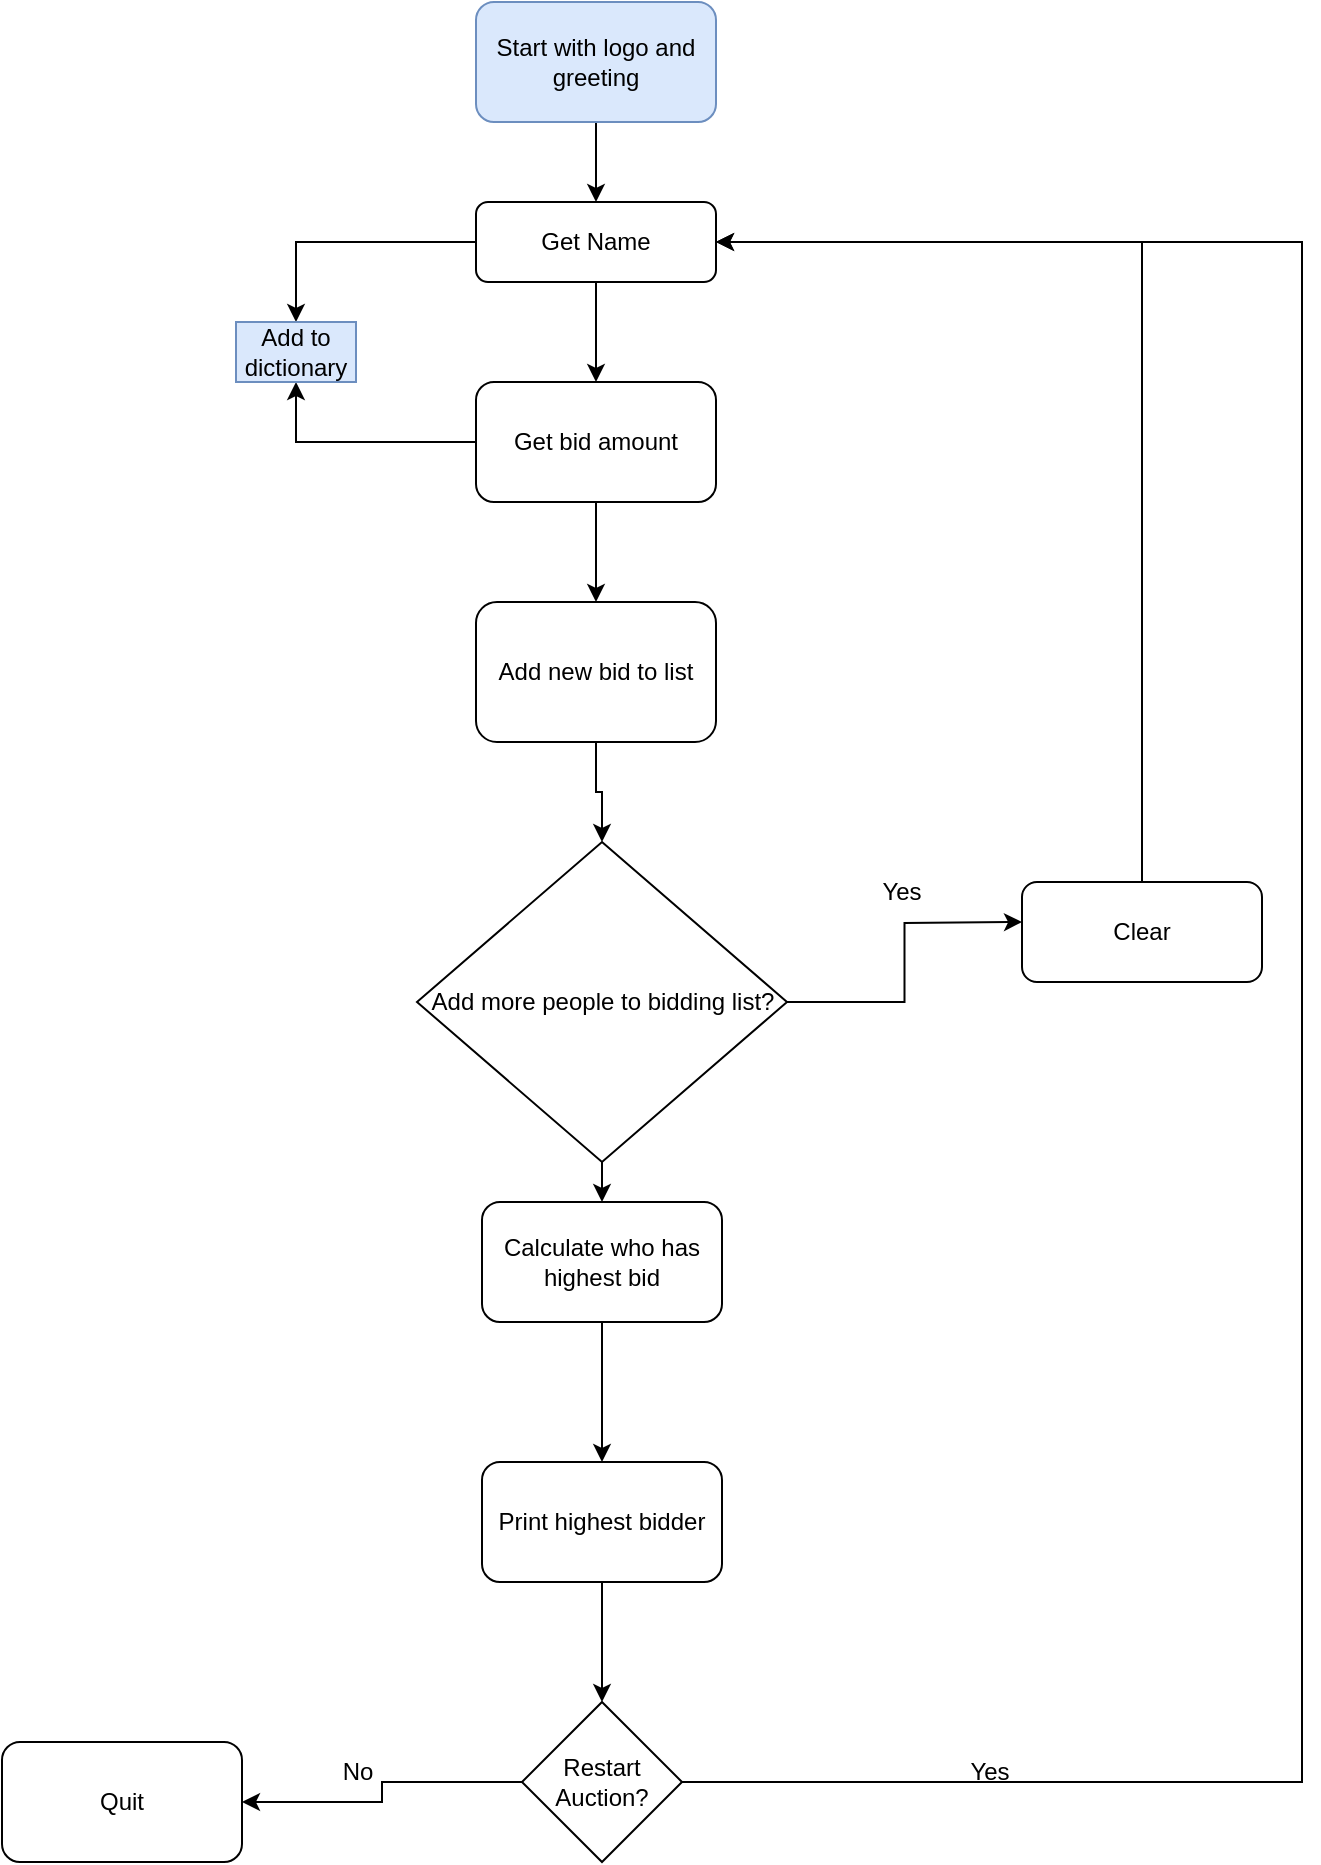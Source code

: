 <mxfile version="20.0.3" type="github">
  <diagram id="C5RBs43oDa-KdzZeNtuy" name="Page-1">
    <mxGraphModel dx="782" dy="468" grid="1" gridSize="10" guides="1" tooltips="1" connect="1" arrows="1" fold="1" page="1" pageScale="1" pageWidth="827" pageHeight="1169" math="0" shadow="0">
      <root>
        <mxCell id="WIyWlLk6GJQsqaUBKTNV-0" />
        <mxCell id="WIyWlLk6GJQsqaUBKTNV-1" parent="WIyWlLk6GJQsqaUBKTNV-0" />
        <mxCell id="gzeF0NegvIm57rxP7j8j-12" style="edgeStyle=orthogonalEdgeStyle;rounded=0;orthogonalLoop=1;jettySize=auto;html=1;exitX=0;exitY=0.5;exitDx=0;exitDy=0;" edge="1" parent="WIyWlLk6GJQsqaUBKTNV-1" source="WIyWlLk6GJQsqaUBKTNV-3" target="gzeF0NegvIm57rxP7j8j-11">
          <mxGeometry relative="1" as="geometry" />
        </mxCell>
        <mxCell id="gzeF0NegvIm57rxP7j8j-34" style="edgeStyle=orthogonalEdgeStyle;rounded=0;orthogonalLoop=1;jettySize=auto;html=1;exitX=0.5;exitY=1;exitDx=0;exitDy=0;entryX=0.5;entryY=0;entryDx=0;entryDy=0;" edge="1" parent="WIyWlLk6GJQsqaUBKTNV-1" source="WIyWlLk6GJQsqaUBKTNV-3" target="gzeF0NegvIm57rxP7j8j-0">
          <mxGeometry relative="1" as="geometry" />
        </mxCell>
        <mxCell id="WIyWlLk6GJQsqaUBKTNV-3" value="Get Name" style="rounded=1;whiteSpace=wrap;html=1;fontSize=12;glass=0;strokeWidth=1;shadow=0;" parent="WIyWlLk6GJQsqaUBKTNV-1" vertex="1">
          <mxGeometry x="387" y="330" width="120" height="40" as="geometry" />
        </mxCell>
        <mxCell id="gzeF0NegvIm57rxP7j8j-13" style="edgeStyle=orthogonalEdgeStyle;rounded=0;orthogonalLoop=1;jettySize=auto;html=1;entryX=0.5;entryY=1;entryDx=0;entryDy=0;" edge="1" parent="WIyWlLk6GJQsqaUBKTNV-1" source="gzeF0NegvIm57rxP7j8j-0" target="gzeF0NegvIm57rxP7j8j-11">
          <mxGeometry relative="1" as="geometry" />
        </mxCell>
        <mxCell id="gzeF0NegvIm57rxP7j8j-32" style="edgeStyle=orthogonalEdgeStyle;rounded=0;orthogonalLoop=1;jettySize=auto;html=1;exitX=0.5;exitY=1;exitDx=0;exitDy=0;entryX=0.5;entryY=0;entryDx=0;entryDy=0;" edge="1" parent="WIyWlLk6GJQsqaUBKTNV-1" source="gzeF0NegvIm57rxP7j8j-0" target="gzeF0NegvIm57rxP7j8j-30">
          <mxGeometry relative="1" as="geometry" />
        </mxCell>
        <mxCell id="gzeF0NegvIm57rxP7j8j-0" value="Get bid amount" style="rounded=1;whiteSpace=wrap;html=1;" vertex="1" parent="WIyWlLk6GJQsqaUBKTNV-1">
          <mxGeometry x="387" y="420" width="120" height="60" as="geometry" />
        </mxCell>
        <mxCell id="gzeF0NegvIm57rxP7j8j-5" style="edgeStyle=orthogonalEdgeStyle;rounded=0;orthogonalLoop=1;jettySize=auto;html=1;exitX=1;exitY=0.5;exitDx=0;exitDy=0;" edge="1" parent="WIyWlLk6GJQsqaUBKTNV-1" source="gzeF0NegvIm57rxP7j8j-3">
          <mxGeometry relative="1" as="geometry">
            <mxPoint x="660" y="690" as="targetPoint" />
          </mxGeometry>
        </mxCell>
        <mxCell id="gzeF0NegvIm57rxP7j8j-14" style="edgeStyle=orthogonalEdgeStyle;rounded=0;orthogonalLoop=1;jettySize=auto;html=1;exitX=0.5;exitY=1;exitDx=0;exitDy=0;entryX=0.5;entryY=0;entryDx=0;entryDy=0;" edge="1" parent="WIyWlLk6GJQsqaUBKTNV-1" source="gzeF0NegvIm57rxP7j8j-3" target="gzeF0NegvIm57rxP7j8j-10">
          <mxGeometry relative="1" as="geometry" />
        </mxCell>
        <mxCell id="gzeF0NegvIm57rxP7j8j-3" value="Add more people to bidding list?" style="rhombus;whiteSpace=wrap;html=1;" vertex="1" parent="WIyWlLk6GJQsqaUBKTNV-1">
          <mxGeometry x="357.5" y="650" width="185" height="160" as="geometry" />
        </mxCell>
        <mxCell id="gzeF0NegvIm57rxP7j8j-6" value="Yes" style="text;html=1;strokeColor=none;fillColor=none;align=center;verticalAlign=middle;whiteSpace=wrap;rounded=0;" vertex="1" parent="WIyWlLk6GJQsqaUBKTNV-1">
          <mxGeometry x="570" y="660" width="60" height="30" as="geometry" />
        </mxCell>
        <mxCell id="gzeF0NegvIm57rxP7j8j-9" style="edgeStyle=orthogonalEdgeStyle;rounded=0;orthogonalLoop=1;jettySize=auto;html=1;exitX=0.5;exitY=0;exitDx=0;exitDy=0;entryX=1;entryY=0.5;entryDx=0;entryDy=0;" edge="1" parent="WIyWlLk6GJQsqaUBKTNV-1" source="gzeF0NegvIm57rxP7j8j-7" target="WIyWlLk6GJQsqaUBKTNV-3">
          <mxGeometry relative="1" as="geometry" />
        </mxCell>
        <mxCell id="gzeF0NegvIm57rxP7j8j-7" value="Clear" style="rounded=1;whiteSpace=wrap;html=1;" vertex="1" parent="WIyWlLk6GJQsqaUBKTNV-1">
          <mxGeometry x="660" y="670" width="120" height="50" as="geometry" />
        </mxCell>
        <mxCell id="gzeF0NegvIm57rxP7j8j-16" style="edgeStyle=orthogonalEdgeStyle;rounded=0;orthogonalLoop=1;jettySize=auto;html=1;exitX=0.5;exitY=1;exitDx=0;exitDy=0;entryX=0.5;entryY=0;entryDx=0;entryDy=0;" edge="1" parent="WIyWlLk6GJQsqaUBKTNV-1" source="gzeF0NegvIm57rxP7j8j-10" target="gzeF0NegvIm57rxP7j8j-15">
          <mxGeometry relative="1" as="geometry" />
        </mxCell>
        <mxCell id="gzeF0NegvIm57rxP7j8j-10" value="Calculate who has highest bid" style="rounded=1;whiteSpace=wrap;html=1;" vertex="1" parent="WIyWlLk6GJQsqaUBKTNV-1">
          <mxGeometry x="390" y="830" width="120" height="60" as="geometry" />
        </mxCell>
        <mxCell id="gzeF0NegvIm57rxP7j8j-11" value="Add to dictionary" style="text;html=1;strokeColor=#6c8ebf;fillColor=#dae8fc;align=center;verticalAlign=middle;whiteSpace=wrap;rounded=0;" vertex="1" parent="WIyWlLk6GJQsqaUBKTNV-1">
          <mxGeometry x="267" y="390" width="60" height="30" as="geometry" />
        </mxCell>
        <mxCell id="gzeF0NegvIm57rxP7j8j-29" style="edgeStyle=orthogonalEdgeStyle;rounded=0;orthogonalLoop=1;jettySize=auto;html=1;exitX=0.5;exitY=1;exitDx=0;exitDy=0;entryX=0.5;entryY=0;entryDx=0;entryDy=0;" edge="1" parent="WIyWlLk6GJQsqaUBKTNV-1" source="gzeF0NegvIm57rxP7j8j-15" target="gzeF0NegvIm57rxP7j8j-28">
          <mxGeometry relative="1" as="geometry" />
        </mxCell>
        <mxCell id="gzeF0NegvIm57rxP7j8j-15" value="Print highest bidder" style="rounded=1;whiteSpace=wrap;html=1;" vertex="1" parent="WIyWlLk6GJQsqaUBKTNV-1">
          <mxGeometry x="390" y="960" width="120" height="60" as="geometry" />
        </mxCell>
        <mxCell id="gzeF0NegvIm57rxP7j8j-25" style="edgeStyle=orthogonalEdgeStyle;rounded=0;orthogonalLoop=1;jettySize=auto;html=1;entryX=1;entryY=0.5;entryDx=0;entryDy=0;exitX=0;exitY=0.5;exitDx=0;exitDy=0;" edge="1" parent="WIyWlLk6GJQsqaUBKTNV-1" source="gzeF0NegvIm57rxP7j8j-28" target="gzeF0NegvIm57rxP7j8j-20">
          <mxGeometry relative="1" as="geometry">
            <mxPoint x="390" y="1130" as="sourcePoint" />
          </mxGeometry>
        </mxCell>
        <mxCell id="gzeF0NegvIm57rxP7j8j-20" value="Quit" style="rounded=1;whiteSpace=wrap;html=1;" vertex="1" parent="WIyWlLk6GJQsqaUBKTNV-1">
          <mxGeometry x="150" y="1100" width="120" height="60" as="geometry" />
        </mxCell>
        <mxCell id="gzeF0NegvIm57rxP7j8j-22" value="No" style="text;html=1;strokeColor=none;fillColor=none;align=center;verticalAlign=middle;whiteSpace=wrap;rounded=0;" vertex="1" parent="WIyWlLk6GJQsqaUBKTNV-1">
          <mxGeometry x="297.5" y="1100" width="60" height="30" as="geometry" />
        </mxCell>
        <mxCell id="gzeF0NegvIm57rxP7j8j-27" value="Yes" style="text;html=1;strokeColor=none;fillColor=none;align=center;verticalAlign=middle;whiteSpace=wrap;rounded=0;" vertex="1" parent="WIyWlLk6GJQsqaUBKTNV-1">
          <mxGeometry x="614" y="1100" width="60" height="30" as="geometry" />
        </mxCell>
        <mxCell id="gzeF0NegvIm57rxP7j8j-31" style="edgeStyle=orthogonalEdgeStyle;rounded=0;orthogonalLoop=1;jettySize=auto;html=1;exitX=1;exitY=0.5;exitDx=0;exitDy=0;entryX=1;entryY=0.5;entryDx=0;entryDy=0;" edge="1" parent="WIyWlLk6GJQsqaUBKTNV-1" source="gzeF0NegvIm57rxP7j8j-28" target="WIyWlLk6GJQsqaUBKTNV-3">
          <mxGeometry relative="1" as="geometry">
            <Array as="points">
              <mxPoint x="800" y="1120" />
              <mxPoint x="800" y="350" />
            </Array>
          </mxGeometry>
        </mxCell>
        <mxCell id="gzeF0NegvIm57rxP7j8j-28" value="Restart Auction?" style="rhombus;whiteSpace=wrap;html=1;" vertex="1" parent="WIyWlLk6GJQsqaUBKTNV-1">
          <mxGeometry x="410" y="1080" width="80" height="80" as="geometry" />
        </mxCell>
        <mxCell id="gzeF0NegvIm57rxP7j8j-33" style="edgeStyle=orthogonalEdgeStyle;rounded=0;orthogonalLoop=1;jettySize=auto;html=1;exitX=0.5;exitY=1;exitDx=0;exitDy=0;entryX=0.5;entryY=0;entryDx=0;entryDy=0;" edge="1" parent="WIyWlLk6GJQsqaUBKTNV-1" source="gzeF0NegvIm57rxP7j8j-30" target="gzeF0NegvIm57rxP7j8j-3">
          <mxGeometry relative="1" as="geometry" />
        </mxCell>
        <mxCell id="gzeF0NegvIm57rxP7j8j-30" value="Add new bid to list" style="rounded=1;whiteSpace=wrap;html=1;" vertex="1" parent="WIyWlLk6GJQsqaUBKTNV-1">
          <mxGeometry x="387" y="530" width="120" height="70" as="geometry" />
        </mxCell>
        <mxCell id="gzeF0NegvIm57rxP7j8j-36" style="edgeStyle=orthogonalEdgeStyle;rounded=0;orthogonalLoop=1;jettySize=auto;html=1;exitX=0.5;exitY=1;exitDx=0;exitDy=0;entryX=0.5;entryY=0;entryDx=0;entryDy=0;" edge="1" parent="WIyWlLk6GJQsqaUBKTNV-1" source="gzeF0NegvIm57rxP7j8j-35" target="WIyWlLk6GJQsqaUBKTNV-3">
          <mxGeometry relative="1" as="geometry" />
        </mxCell>
        <mxCell id="gzeF0NegvIm57rxP7j8j-35" value="Start with logo and greeting" style="rounded=1;whiteSpace=wrap;html=1;fillColor=#dae8fc;strokeColor=#6c8ebf;" vertex="1" parent="WIyWlLk6GJQsqaUBKTNV-1">
          <mxGeometry x="387" y="230" width="120" height="60" as="geometry" />
        </mxCell>
      </root>
    </mxGraphModel>
  </diagram>
</mxfile>
